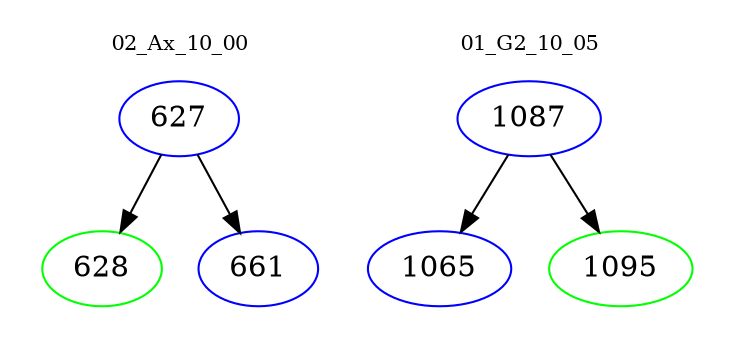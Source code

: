 digraph{
subgraph cluster_0 {
color = white
label = "02_Ax_10_00";
fontsize=10;
T0_627 [label="627", color="blue"]
T0_627 -> T0_628 [color="black"]
T0_628 [label="628", color="green"]
T0_627 -> T0_661 [color="black"]
T0_661 [label="661", color="blue"]
}
subgraph cluster_1 {
color = white
label = "01_G2_10_05";
fontsize=10;
T1_1087 [label="1087", color="blue"]
T1_1087 -> T1_1065 [color="black"]
T1_1065 [label="1065", color="blue"]
T1_1087 -> T1_1095 [color="black"]
T1_1095 [label="1095", color="green"]
}
}

